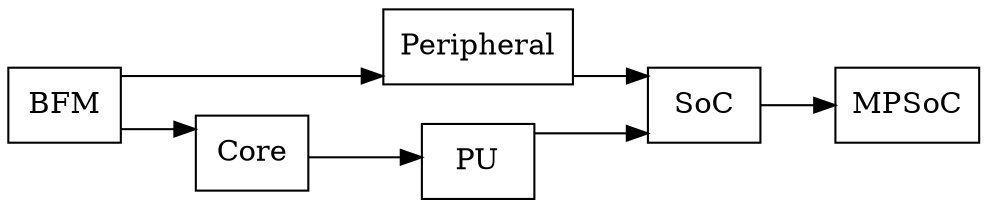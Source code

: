 digraph Project {
  // Introduction
  graph [rankdir = LR, splines=ortho];
  node[shape=record];

  // Blocks
  BFM[label="BFM"];
  Peripheral[label="Peripheral"];
  Core[label="Core"];
  PU[label="PU"];
  SoC[label="SoC"];
  MPSoC[label="MPSoC"];

  // Sequence
  BFM -> Peripheral;
  BFM -> Core;
  Core -> PU;
  Peripheral -> SoC;
  PU -> SoC;
  SoC -> MPSoC;
}
